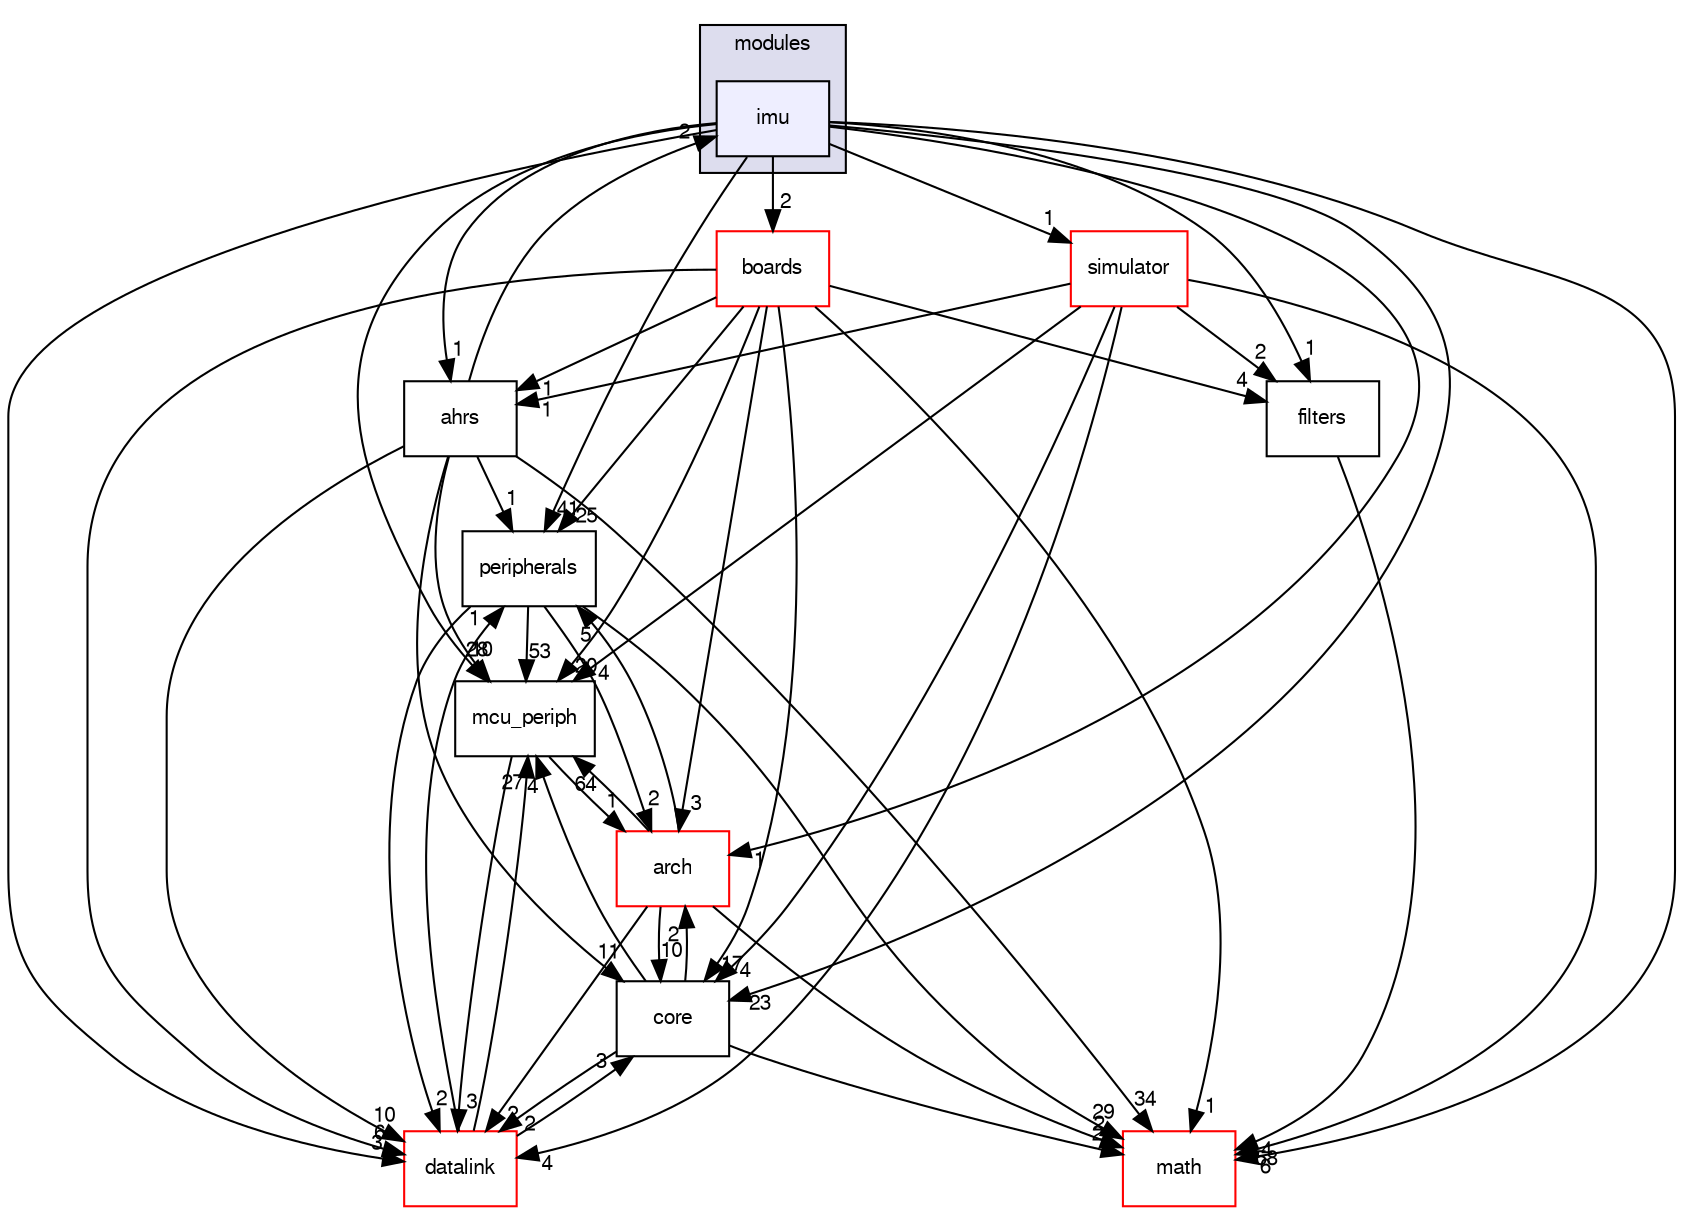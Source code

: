 digraph "sw/airborne/modules/imu" {
  compound=true
  node [ fontsize="10", fontname="FreeSans"];
  edge [ labelfontsize="10", labelfontname="FreeSans"];
  subgraph clusterdir_c2abcdd6ccb39c3582929c0e3f5651c2 {
    graph [ bgcolor="#ddddee", pencolor="black", label="modules" fontname="FreeSans", fontsize="10", URL="dir_c2abcdd6ccb39c3582929c0e3f5651c2.html"]
  dir_fcd55c2d9795129c53a601ffc56fe50e [shape=box, label="imu", style="filled", fillcolor="#eeeeff", pencolor="black", URL="dir_fcd55c2d9795129c53a601ffc56fe50e.html"];
  }
  dir_0a48ba2c0a76794adfddddc873522f67 [shape=box label="peripherals" URL="dir_0a48ba2c0a76794adfddddc873522f67.html"];
  dir_e030268cd18297cf6282390f76bfcf7f [shape=box label="boards" fillcolor="white" style="filled" color="red" URL="dir_e030268cd18297cf6282390f76bfcf7f.html"];
  dir_0e703de7e76e38c62de795c957434487 [shape=box label="core" URL="dir_0e703de7e76e38c62de795c957434487.html"];
  dir_4a55dba757caadfd5d6f3db96533e71b [shape=box label="ahrs" URL="dir_4a55dba757caadfd5d6f3db96533e71b.html"];
  dir_1ca43f6a116d741d80fb1d0555a2b198 [shape=box label="mcu_periph" URL="dir_1ca43f6a116d741d80fb1d0555a2b198.html"];
  dir_fc6475eb39ea0144fb6697b809fd11a9 [shape=box label="arch" fillcolor="white" style="filled" color="red" URL="dir_fc6475eb39ea0144fb6697b809fd11a9.html"];
  dir_1444106569909aede49a887d28257b90 [shape=box label="filters" URL="dir_1444106569909aede49a887d28257b90.html"];
  dir_164c7aa663179b26059278e7f36078da [shape=box label="datalink" fillcolor="white" style="filled" color="red" URL="dir_164c7aa663179b26059278e7f36078da.html"];
  dir_57152efd0242905f7c5d6768e6b65e41 [shape=box label="simulator" fillcolor="white" style="filled" color="red" URL="dir_57152efd0242905f7c5d6768e6b65e41.html"];
  dir_29343b6f5fcd4b75a5dfbb985ff56864 [shape=box label="math" fillcolor="white" style="filled" color="red" URL="dir_29343b6f5fcd4b75a5dfbb985ff56864.html"];
  dir_fcd55c2d9795129c53a601ffc56fe50e->dir_0a48ba2c0a76794adfddddc873522f67 [headlabel="41", labeldistance=1.5 headhref="dir_000164_000109.html"];
  dir_fcd55c2d9795129c53a601ffc56fe50e->dir_e030268cd18297cf6282390f76bfcf7f [headlabel="2", labeldistance=1.5 headhref="dir_000164_000042.html"];
  dir_fcd55c2d9795129c53a601ffc56fe50e->dir_0e703de7e76e38c62de795c957434487 [headlabel="23", labeldistance=1.5 headhref="dir_000164_000128.html"];
  dir_fcd55c2d9795129c53a601ffc56fe50e->dir_4a55dba757caadfd5d6f3db96533e71b [headlabel="1", labeldistance=1.5 headhref="dir_000164_000110.html"];
  dir_fcd55c2d9795129c53a601ffc56fe50e->dir_1ca43f6a116d741d80fb1d0555a2b198 [headlabel="28", labeldistance=1.5 headhref="dir_000164_000107.html"];
  dir_fcd55c2d9795129c53a601ffc56fe50e->dir_fc6475eb39ea0144fb6697b809fd11a9 [headlabel="1", labeldistance=1.5 headhref="dir_000164_000002.html"];
  dir_fcd55c2d9795129c53a601ffc56fe50e->dir_1444106569909aede49a887d28257b90 [headlabel="1", labeldistance=1.5 headhref="dir_000164_000091.html"];
  dir_fcd55c2d9795129c53a601ffc56fe50e->dir_164c7aa663179b26059278e7f36078da [headlabel="3", labeldistance=1.5 headhref="dir_000164_000034.html"];
  dir_fcd55c2d9795129c53a601ffc56fe50e->dir_57152efd0242905f7c5d6768e6b65e41 [headlabel="1", labeldistance=1.5 headhref="dir_000164_000206.html"];
  dir_fcd55c2d9795129c53a601ffc56fe50e->dir_29343b6f5fcd4b75a5dfbb985ff56864 [headlabel="6", labeldistance=1.5 headhref="dir_000164_000105.html"];
  dir_0a48ba2c0a76794adfddddc873522f67->dir_1ca43f6a116d741d80fb1d0555a2b198 [headlabel="53", labeldistance=1.5 headhref="dir_000109_000107.html"];
  dir_0a48ba2c0a76794adfddddc873522f67->dir_fc6475eb39ea0144fb6697b809fd11a9 [headlabel="2", labeldistance=1.5 headhref="dir_000109_000002.html"];
  dir_0a48ba2c0a76794adfddddc873522f67->dir_164c7aa663179b26059278e7f36078da [headlabel="2", labeldistance=1.5 headhref="dir_000109_000034.html"];
  dir_0a48ba2c0a76794adfddddc873522f67->dir_29343b6f5fcd4b75a5dfbb985ff56864 [headlabel="29", labeldistance=1.5 headhref="dir_000109_000105.html"];
  dir_e030268cd18297cf6282390f76bfcf7f->dir_0a48ba2c0a76794adfddddc873522f67 [headlabel="25", labeldistance=1.5 headhref="dir_000042_000109.html"];
  dir_e030268cd18297cf6282390f76bfcf7f->dir_0e703de7e76e38c62de795c957434487 [headlabel="17", labeldistance=1.5 headhref="dir_000042_000128.html"];
  dir_e030268cd18297cf6282390f76bfcf7f->dir_4a55dba757caadfd5d6f3db96533e71b [headlabel="1", labeldistance=1.5 headhref="dir_000042_000110.html"];
  dir_e030268cd18297cf6282390f76bfcf7f->dir_1ca43f6a116d741d80fb1d0555a2b198 [headlabel="20", labeldistance=1.5 headhref="dir_000042_000107.html"];
  dir_e030268cd18297cf6282390f76bfcf7f->dir_fc6475eb39ea0144fb6697b809fd11a9 [headlabel="3", labeldistance=1.5 headhref="dir_000042_000002.html"];
  dir_e030268cd18297cf6282390f76bfcf7f->dir_1444106569909aede49a887d28257b90 [headlabel="4", labeldistance=1.5 headhref="dir_000042_000091.html"];
  dir_e030268cd18297cf6282390f76bfcf7f->dir_164c7aa663179b26059278e7f36078da [headlabel="6", labeldistance=1.5 headhref="dir_000042_000034.html"];
  dir_e030268cd18297cf6282390f76bfcf7f->dir_29343b6f5fcd4b75a5dfbb985ff56864 [headlabel="1", labeldistance=1.5 headhref="dir_000042_000105.html"];
  dir_0e703de7e76e38c62de795c957434487->dir_1ca43f6a116d741d80fb1d0555a2b198 [headlabel="4", labeldistance=1.5 headhref="dir_000128_000107.html"];
  dir_0e703de7e76e38c62de795c957434487->dir_fc6475eb39ea0144fb6697b809fd11a9 [headlabel="2", labeldistance=1.5 headhref="dir_000128_000002.html"];
  dir_0e703de7e76e38c62de795c957434487->dir_164c7aa663179b26059278e7f36078da [headlabel="2", labeldistance=1.5 headhref="dir_000128_000034.html"];
  dir_0e703de7e76e38c62de795c957434487->dir_29343b6f5fcd4b75a5dfbb985ff56864 [headlabel="2", labeldistance=1.5 headhref="dir_000128_000105.html"];
  dir_4a55dba757caadfd5d6f3db96533e71b->dir_fcd55c2d9795129c53a601ffc56fe50e [headlabel="2", labeldistance=1.5 headhref="dir_000110_000164.html"];
  dir_4a55dba757caadfd5d6f3db96533e71b->dir_0a48ba2c0a76794adfddddc873522f67 [headlabel="1", labeldistance=1.5 headhref="dir_000110_000109.html"];
  dir_4a55dba757caadfd5d6f3db96533e71b->dir_0e703de7e76e38c62de795c957434487 [headlabel="11", labeldistance=1.5 headhref="dir_000110_000128.html"];
  dir_4a55dba757caadfd5d6f3db96533e71b->dir_1ca43f6a116d741d80fb1d0555a2b198 [headlabel="10", labeldistance=1.5 headhref="dir_000110_000107.html"];
  dir_4a55dba757caadfd5d6f3db96533e71b->dir_164c7aa663179b26059278e7f36078da [headlabel="10", labeldistance=1.5 headhref="dir_000110_000034.html"];
  dir_4a55dba757caadfd5d6f3db96533e71b->dir_29343b6f5fcd4b75a5dfbb985ff56864 [headlabel="34", labeldistance=1.5 headhref="dir_000110_000105.html"];
  dir_1ca43f6a116d741d80fb1d0555a2b198->dir_fc6475eb39ea0144fb6697b809fd11a9 [headlabel="1", labeldistance=1.5 headhref="dir_000107_000002.html"];
  dir_1ca43f6a116d741d80fb1d0555a2b198->dir_164c7aa663179b26059278e7f36078da [headlabel="3", labeldistance=1.5 headhref="dir_000107_000034.html"];
  dir_fc6475eb39ea0144fb6697b809fd11a9->dir_0a48ba2c0a76794adfddddc873522f67 [headlabel="5", labeldistance=1.5 headhref="dir_000002_000109.html"];
  dir_fc6475eb39ea0144fb6697b809fd11a9->dir_0e703de7e76e38c62de795c957434487 [headlabel="10", labeldistance=1.5 headhref="dir_000002_000128.html"];
  dir_fc6475eb39ea0144fb6697b809fd11a9->dir_1ca43f6a116d741d80fb1d0555a2b198 [headlabel="64", labeldistance=1.5 headhref="dir_000002_000107.html"];
  dir_fc6475eb39ea0144fb6697b809fd11a9->dir_164c7aa663179b26059278e7f36078da [headlabel="2", labeldistance=1.5 headhref="dir_000002_000034.html"];
  dir_fc6475eb39ea0144fb6697b809fd11a9->dir_29343b6f5fcd4b75a5dfbb985ff56864 [headlabel="2", labeldistance=1.5 headhref="dir_000002_000105.html"];
  dir_1444106569909aede49a887d28257b90->dir_29343b6f5fcd4b75a5dfbb985ff56864 [headlabel="4", labeldistance=1.5 headhref="dir_000091_000105.html"];
  dir_164c7aa663179b26059278e7f36078da->dir_0a48ba2c0a76794adfddddc873522f67 [headlabel="1", labeldistance=1.5 headhref="dir_000034_000109.html"];
  dir_164c7aa663179b26059278e7f36078da->dir_0e703de7e76e38c62de795c957434487 [headlabel="3", labeldistance=1.5 headhref="dir_000034_000128.html"];
  dir_164c7aa663179b26059278e7f36078da->dir_1ca43f6a116d741d80fb1d0555a2b198 [headlabel="27", labeldistance=1.5 headhref="dir_000034_000107.html"];
  dir_57152efd0242905f7c5d6768e6b65e41->dir_0e703de7e76e38c62de795c957434487 [headlabel="4", labeldistance=1.5 headhref="dir_000206_000128.html"];
  dir_57152efd0242905f7c5d6768e6b65e41->dir_4a55dba757caadfd5d6f3db96533e71b [headlabel="1", labeldistance=1.5 headhref="dir_000206_000110.html"];
  dir_57152efd0242905f7c5d6768e6b65e41->dir_1ca43f6a116d741d80fb1d0555a2b198 [headlabel="4", labeldistance=1.5 headhref="dir_000206_000107.html"];
  dir_57152efd0242905f7c5d6768e6b65e41->dir_1444106569909aede49a887d28257b90 [headlabel="2", labeldistance=1.5 headhref="dir_000206_000091.html"];
  dir_57152efd0242905f7c5d6768e6b65e41->dir_164c7aa663179b26059278e7f36078da [headlabel="4", labeldistance=1.5 headhref="dir_000206_000034.html"];
  dir_57152efd0242905f7c5d6768e6b65e41->dir_29343b6f5fcd4b75a5dfbb985ff56864 [headlabel="58", labeldistance=1.5 headhref="dir_000206_000105.html"];
}
